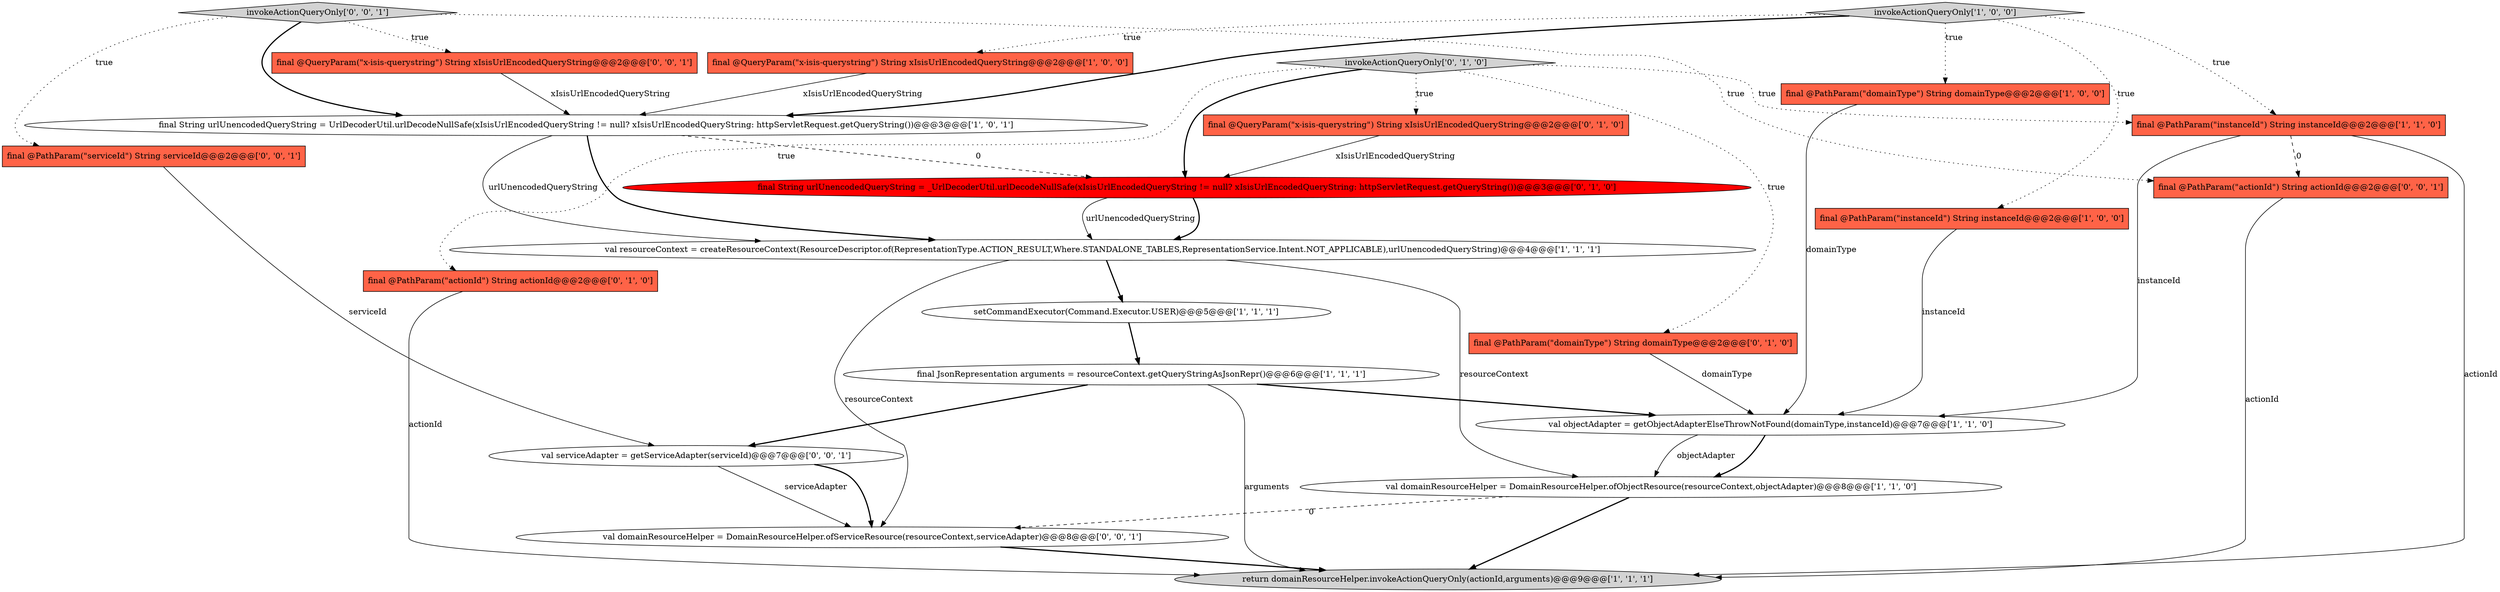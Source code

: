 digraph {
0 [style = filled, label = "final @PathParam(\"domainType\") String domainType@@@2@@@['1', '0', '0']", fillcolor = tomato, shape = box image = "AAA0AAABBB1BBB"];
21 [style = filled, label = "final @QueryParam(\"x-isis-querystring\") String xIsisUrlEncodedQueryString@@@2@@@['0', '0', '1']", fillcolor = tomato, shape = box image = "AAA0AAABBB3BBB"];
11 [style = filled, label = "val resourceContext = createResourceContext(ResourceDescriptor.of(RepresentationType.ACTION_RESULT,Where.STANDALONE_TABLES,RepresentationService.Intent.NOT_APPLICABLE),urlUnencodedQueryString)@@@4@@@['1', '1', '1']", fillcolor = white, shape = ellipse image = "AAA0AAABBB1BBB"];
18 [style = filled, label = "invokeActionQueryOnly['0', '0', '1']", fillcolor = lightgray, shape = diamond image = "AAA0AAABBB3BBB"];
17 [style = filled, label = "val serviceAdapter = getServiceAdapter(serviceId)@@@7@@@['0', '0', '1']", fillcolor = white, shape = ellipse image = "AAA0AAABBB3BBB"];
16 [style = filled, label = "final @PathParam(\"domainType\") String domainType@@@2@@@['0', '1', '0']", fillcolor = tomato, shape = box image = "AAA0AAABBB2BBB"];
2 [style = filled, label = "final @QueryParam(\"x-isis-querystring\") String xIsisUrlEncodedQueryString@@@2@@@['1', '0', '0']", fillcolor = tomato, shape = box image = "AAA0AAABBB1BBB"];
4 [style = filled, label = "val domainResourceHelper = DomainResourceHelper.ofObjectResource(resourceContext,objectAdapter)@@@8@@@['1', '1', '0']", fillcolor = white, shape = ellipse image = "AAA0AAABBB1BBB"];
10 [style = filled, label = "return domainResourceHelper.invokeActionQueryOnly(actionId,arguments)@@@9@@@['1', '1', '1']", fillcolor = lightgray, shape = ellipse image = "AAA0AAABBB1BBB"];
14 [style = filled, label = "final @PathParam(\"actionId\") String actionId@@@2@@@['0', '1', '0']", fillcolor = tomato, shape = box image = "AAA0AAABBB2BBB"];
22 [style = filled, label = "final @PathParam(\"actionId\") String actionId@@@2@@@['0', '0', '1']", fillcolor = tomato, shape = box image = "AAA0AAABBB3BBB"];
20 [style = filled, label = "final @PathParam(\"serviceId\") String serviceId@@@2@@@['0', '0', '1']", fillcolor = tomato, shape = box image = "AAA0AAABBB3BBB"];
3 [style = filled, label = "final String urlUnencodedQueryString = UrlDecoderUtil.urlDecodeNullSafe(xIsisUrlEncodedQueryString != null? xIsisUrlEncodedQueryString: httpServletRequest.getQueryString())@@@3@@@['1', '0', '1']", fillcolor = white, shape = ellipse image = "AAA0AAABBB1BBB"];
1 [style = filled, label = "final @PathParam(\"instanceId\") String instanceId@@@2@@@['1', '0', '0']", fillcolor = tomato, shape = box image = "AAA0AAABBB1BBB"];
5 [style = filled, label = "final @PathParam(\"instanceId\") String instanceId@@@2@@@['1', '1', '0']", fillcolor = tomato, shape = box image = "AAA0AAABBB1BBB"];
19 [style = filled, label = "val domainResourceHelper = DomainResourceHelper.ofServiceResource(resourceContext,serviceAdapter)@@@8@@@['0', '0', '1']", fillcolor = white, shape = ellipse image = "AAA0AAABBB3BBB"];
9 [style = filled, label = "final JsonRepresentation arguments = resourceContext.getQueryStringAsJsonRepr()@@@6@@@['1', '1', '1']", fillcolor = white, shape = ellipse image = "AAA0AAABBB1BBB"];
12 [style = filled, label = "invokeActionQueryOnly['0', '1', '0']", fillcolor = lightgray, shape = diamond image = "AAA0AAABBB2BBB"];
13 [style = filled, label = "final @QueryParam(\"x-isis-querystring\") String xIsisUrlEncodedQueryString@@@2@@@['0', '1', '0']", fillcolor = tomato, shape = box image = "AAA0AAABBB2BBB"];
8 [style = filled, label = "invokeActionQueryOnly['1', '0', '0']", fillcolor = lightgray, shape = diamond image = "AAA0AAABBB1BBB"];
6 [style = filled, label = "val objectAdapter = getObjectAdapterElseThrowNotFound(domainType,instanceId)@@@7@@@['1', '1', '0']", fillcolor = white, shape = ellipse image = "AAA0AAABBB1BBB"];
7 [style = filled, label = "setCommandExecutor(Command.Executor.USER)@@@5@@@['1', '1', '1']", fillcolor = white, shape = ellipse image = "AAA0AAABBB1BBB"];
15 [style = filled, label = "final String urlUnencodedQueryString = _UrlDecoderUtil.urlDecodeNullSafe(xIsisUrlEncodedQueryString != null? xIsisUrlEncodedQueryString: httpServletRequest.getQueryString())@@@3@@@['0', '1', '0']", fillcolor = red, shape = ellipse image = "AAA1AAABBB2BBB"];
4->10 [style = bold, label=""];
18->3 [style = bold, label=""];
0->6 [style = solid, label="domainType"];
9->10 [style = solid, label="arguments"];
15->11 [style = solid, label="urlUnencodedQueryString"];
5->10 [style = solid, label="actionId"];
11->4 [style = solid, label="resourceContext"];
8->2 [style = dotted, label="true"];
22->10 [style = solid, label="actionId"];
8->3 [style = bold, label=""];
12->15 [style = bold, label=""];
18->21 [style = dotted, label="true"];
3->11 [style = bold, label=""];
5->6 [style = solid, label="instanceId"];
9->17 [style = bold, label=""];
19->10 [style = bold, label=""];
2->3 [style = solid, label="xIsisUrlEncodedQueryString"];
1->6 [style = solid, label="instanceId"];
18->20 [style = dotted, label="true"];
11->19 [style = solid, label="resourceContext"];
17->19 [style = solid, label="serviceAdapter"];
17->19 [style = bold, label=""];
9->6 [style = bold, label=""];
7->9 [style = bold, label=""];
8->1 [style = dotted, label="true"];
6->4 [style = bold, label=""];
12->14 [style = dotted, label="true"];
12->13 [style = dotted, label="true"];
6->4 [style = solid, label="objectAdapter"];
15->11 [style = bold, label=""];
12->16 [style = dotted, label="true"];
20->17 [style = solid, label="serviceId"];
8->5 [style = dotted, label="true"];
3->11 [style = solid, label="urlUnencodedQueryString"];
12->5 [style = dotted, label="true"];
16->6 [style = solid, label="domainType"];
3->15 [style = dashed, label="0"];
4->19 [style = dashed, label="0"];
21->3 [style = solid, label="xIsisUrlEncodedQueryString"];
13->15 [style = solid, label="xIsisUrlEncodedQueryString"];
8->0 [style = dotted, label="true"];
5->22 [style = dashed, label="0"];
11->7 [style = bold, label=""];
14->10 [style = solid, label="actionId"];
18->22 [style = dotted, label="true"];
}
